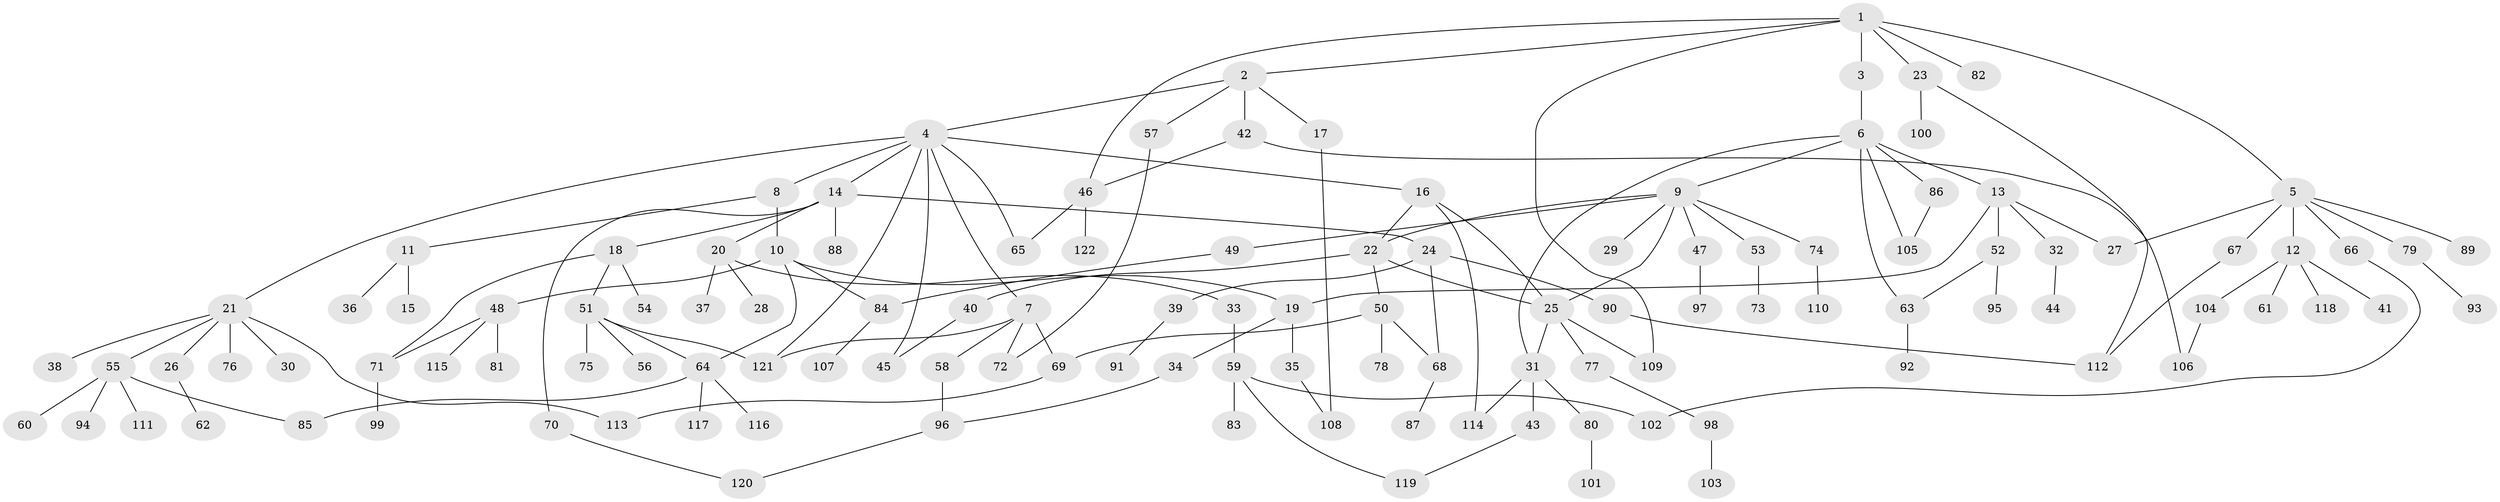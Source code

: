 // coarse degree distribution, {12: 0.041666666666666664, 2: 0.2916666666666667, 10: 0.041666666666666664, 8: 0.020833333333333332, 9: 0.020833333333333332, 4: 0.0625, 1: 0.4166666666666667, 5: 0.0625, 3: 0.041666666666666664}
// Generated by graph-tools (version 1.1) at 2025/16/03/04/25 18:16:59]
// undirected, 122 vertices, 152 edges
graph export_dot {
graph [start="1"]
  node [color=gray90,style=filled];
  1;
  2;
  3;
  4;
  5;
  6;
  7;
  8;
  9;
  10;
  11;
  12;
  13;
  14;
  15;
  16;
  17;
  18;
  19;
  20;
  21;
  22;
  23;
  24;
  25;
  26;
  27;
  28;
  29;
  30;
  31;
  32;
  33;
  34;
  35;
  36;
  37;
  38;
  39;
  40;
  41;
  42;
  43;
  44;
  45;
  46;
  47;
  48;
  49;
  50;
  51;
  52;
  53;
  54;
  55;
  56;
  57;
  58;
  59;
  60;
  61;
  62;
  63;
  64;
  65;
  66;
  67;
  68;
  69;
  70;
  71;
  72;
  73;
  74;
  75;
  76;
  77;
  78;
  79;
  80;
  81;
  82;
  83;
  84;
  85;
  86;
  87;
  88;
  89;
  90;
  91;
  92;
  93;
  94;
  95;
  96;
  97;
  98;
  99;
  100;
  101;
  102;
  103;
  104;
  105;
  106;
  107;
  108;
  109;
  110;
  111;
  112;
  113;
  114;
  115;
  116;
  117;
  118;
  119;
  120;
  121;
  122;
  1 -- 2;
  1 -- 3;
  1 -- 5;
  1 -- 23;
  1 -- 82;
  1 -- 46;
  1 -- 109;
  2 -- 4;
  2 -- 17;
  2 -- 42;
  2 -- 57;
  3 -- 6;
  4 -- 7;
  4 -- 8;
  4 -- 14;
  4 -- 16;
  4 -- 21;
  4 -- 45;
  4 -- 65;
  4 -- 121;
  5 -- 12;
  5 -- 66;
  5 -- 67;
  5 -- 79;
  5 -- 89;
  5 -- 27;
  6 -- 9;
  6 -- 13;
  6 -- 31;
  6 -- 63;
  6 -- 86;
  6 -- 105;
  7 -- 58;
  7 -- 121;
  7 -- 69;
  7 -- 72;
  8 -- 10;
  8 -- 11;
  9 -- 22;
  9 -- 29;
  9 -- 47;
  9 -- 49;
  9 -- 53;
  9 -- 74;
  9 -- 25;
  10 -- 19;
  10 -- 48;
  10 -- 64;
  10 -- 84;
  11 -- 15;
  11 -- 36;
  12 -- 41;
  12 -- 61;
  12 -- 104;
  12 -- 118;
  13 -- 27;
  13 -- 32;
  13 -- 52;
  13 -- 19;
  14 -- 18;
  14 -- 20;
  14 -- 24;
  14 -- 70;
  14 -- 88;
  16 -- 25;
  16 -- 114;
  16 -- 22;
  17 -- 108;
  18 -- 51;
  18 -- 54;
  18 -- 71;
  19 -- 34;
  19 -- 35;
  20 -- 28;
  20 -- 33;
  20 -- 37;
  21 -- 26;
  21 -- 30;
  21 -- 38;
  21 -- 55;
  21 -- 76;
  21 -- 113;
  22 -- 40;
  22 -- 50;
  22 -- 25;
  23 -- 100;
  23 -- 112;
  24 -- 39;
  24 -- 90;
  24 -- 68;
  25 -- 77;
  25 -- 109;
  25 -- 31;
  26 -- 62;
  31 -- 43;
  31 -- 80;
  31 -- 114;
  32 -- 44;
  33 -- 59;
  34 -- 96;
  35 -- 108;
  39 -- 91;
  40 -- 45;
  42 -- 46;
  42 -- 106;
  43 -- 119;
  46 -- 65;
  46 -- 122;
  47 -- 97;
  48 -- 71;
  48 -- 81;
  48 -- 115;
  49 -- 84;
  50 -- 68;
  50 -- 69;
  50 -- 78;
  51 -- 56;
  51 -- 75;
  51 -- 121;
  51 -- 64;
  52 -- 95;
  52 -- 63;
  53 -- 73;
  55 -- 60;
  55 -- 94;
  55 -- 111;
  55 -- 85;
  57 -- 72;
  58 -- 96;
  59 -- 83;
  59 -- 119;
  59 -- 102;
  63 -- 92;
  64 -- 85;
  64 -- 116;
  64 -- 117;
  66 -- 102;
  67 -- 112;
  68 -- 87;
  69 -- 113;
  70 -- 120;
  71 -- 99;
  74 -- 110;
  77 -- 98;
  79 -- 93;
  80 -- 101;
  84 -- 107;
  86 -- 105;
  90 -- 112;
  96 -- 120;
  98 -- 103;
  104 -- 106;
}
